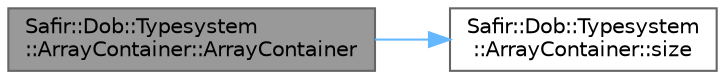 digraph "Safir::Dob::Typesystem::ArrayContainer::ArrayContainer"
{
 // LATEX_PDF_SIZE
  bgcolor="transparent";
  edge [fontname=Helvetica,fontsize=10,labelfontname=Helvetica,labelfontsize=10];
  node [fontname=Helvetica,fontsize=10,shape=box,height=0.2,width=0.4];
  rankdir="LR";
  Node1 [label="Safir::Dob::Typesystem\l::ArrayContainer::ArrayContainer",height=0.2,width=0.4,color="gray40", fillcolor="grey60", style="filled", fontcolor="black",tooltip="Constructor with size."];
  Node1 -> Node2 [color="steelblue1",style="solid"];
  Node2 [label="Safir::Dob::Typesystem\l::ArrayContainer::size",height=0.2,width=0.4,color="grey40", fillcolor="white", style="filled",URL="$a01391.html#a11fee36ca24f8f939eb107b6756a8246",tooltip="Get the size of the array."];
}

